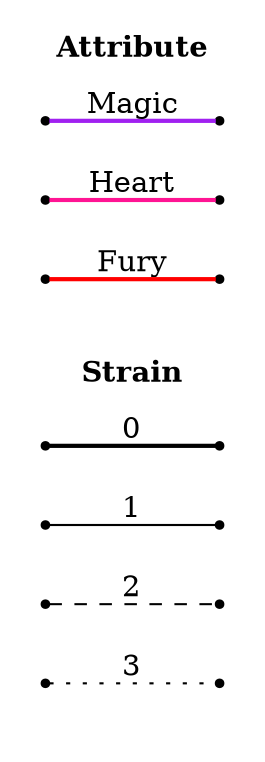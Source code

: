 strict graph {
    rankdir = "LR"
    node [ shape = point ]

    subgraph cluster_strain {
        color = invis
        label = "Strain"
        fontname = "Times-Bold"

        "A" -- "B" [ style = bold, label = "0" ]
        "C" -- "D" [ style = solid, label = "1" ]
        "E" -- "F" [ style = dashed, label = "2" ]
        "G" -- "H" [ style = dotted, label = "3" ]
    }

    subgraph cluster_attr {
        color = invis
        label = "Attribute"
        fontname = "Times-Bold"
        edge [ style = bold ]

        "I" -- "J" [ color = purple, label = "Magic" ]
        "K" -- "L" [ color = deeppink, label = "Heart" ]
        "M" -- "N" [ color = red, label = "Fury" ]
    }
}

